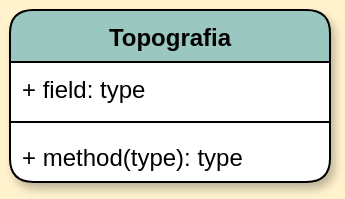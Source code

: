 <mxfile version="24.1.0" type="device">
  <diagram id="C5RBs43oDa-KdzZeNtuy" name="Page-1">
    <mxGraphModel dx="880" dy="574" grid="1" gridSize="10" guides="1" tooltips="1" connect="1" arrows="1" fold="1" page="1" pageScale="1" pageWidth="827" pageHeight="1169" background="#FFF2CC" math="0" shadow="0">
      <root>
        <mxCell id="WIyWlLk6GJQsqaUBKTNV-0" />
        <mxCell id="WIyWlLk6GJQsqaUBKTNV-1" parent="WIyWlLk6GJQsqaUBKTNV-0" />
        <mxCell id="yUPR4G2292NpdBF11HHU-0" value="Topografia" style="swimlane;fontStyle=1;align=center;verticalAlign=top;childLayout=stackLayout;horizontal=1;startSize=26;horizontalStack=0;resizeParent=1;resizeParentMax=0;resizeLast=0;collapsible=1;marginBottom=0;whiteSpace=wrap;html=1;swimlaneFillColor=default;fillColor=#9AC7BF;shadow=1;rounded=1;" vertex="1" parent="WIyWlLk6GJQsqaUBKTNV-1">
          <mxGeometry x="334" y="150" width="160" height="86" as="geometry" />
        </mxCell>
        <mxCell id="yUPR4G2292NpdBF11HHU-1" value="+ field: type" style="text;strokeColor=none;fillColor=none;align=left;verticalAlign=top;spacingLeft=4;spacingRight=4;overflow=hidden;rotatable=0;points=[[0,0.5],[1,0.5]];portConstraint=eastwest;whiteSpace=wrap;html=1;" vertex="1" parent="yUPR4G2292NpdBF11HHU-0">
          <mxGeometry y="26" width="160" height="26" as="geometry" />
        </mxCell>
        <mxCell id="yUPR4G2292NpdBF11HHU-2" value="" style="line;strokeWidth=1;fillColor=none;align=left;verticalAlign=middle;spacingTop=-1;spacingLeft=3;spacingRight=3;rotatable=0;labelPosition=right;points=[];portConstraint=eastwest;strokeColor=inherit;" vertex="1" parent="yUPR4G2292NpdBF11HHU-0">
          <mxGeometry y="52" width="160" height="8" as="geometry" />
        </mxCell>
        <mxCell id="yUPR4G2292NpdBF11HHU-3" value="+ method(type): type" style="text;strokeColor=none;fillColor=none;align=left;verticalAlign=top;spacingLeft=4;spacingRight=4;overflow=hidden;rotatable=0;points=[[0,0.5],[1,0.5]];portConstraint=eastwest;whiteSpace=wrap;html=1;" vertex="1" parent="yUPR4G2292NpdBF11HHU-0">
          <mxGeometry y="60" width="160" height="26" as="geometry" />
        </mxCell>
      </root>
    </mxGraphModel>
  </diagram>
</mxfile>

